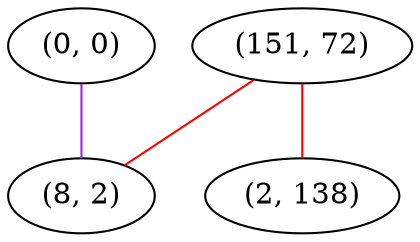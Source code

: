 graph "" {
"(0, 0)";
"(151, 72)";
"(8, 2)";
"(2, 138)";
"(0, 0)" -- "(8, 2)"  [color=purple, key=0, weight=4];
"(151, 72)" -- "(8, 2)"  [color=red, key=0, weight=1];
"(151, 72)" -- "(2, 138)"  [color=red, key=0, weight=1];
}
